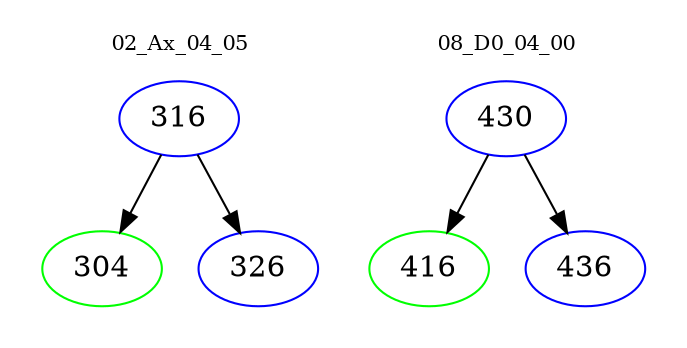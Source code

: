 digraph{
subgraph cluster_0 {
color = white
label = "02_Ax_04_05";
fontsize=10;
T0_316 [label="316", color="blue"]
T0_316 -> T0_304 [color="black"]
T0_304 [label="304", color="green"]
T0_316 -> T0_326 [color="black"]
T0_326 [label="326", color="blue"]
}
subgraph cluster_1 {
color = white
label = "08_D0_04_00";
fontsize=10;
T1_430 [label="430", color="blue"]
T1_430 -> T1_416 [color="black"]
T1_416 [label="416", color="green"]
T1_430 -> T1_436 [color="black"]
T1_436 [label="436", color="blue"]
}
}
